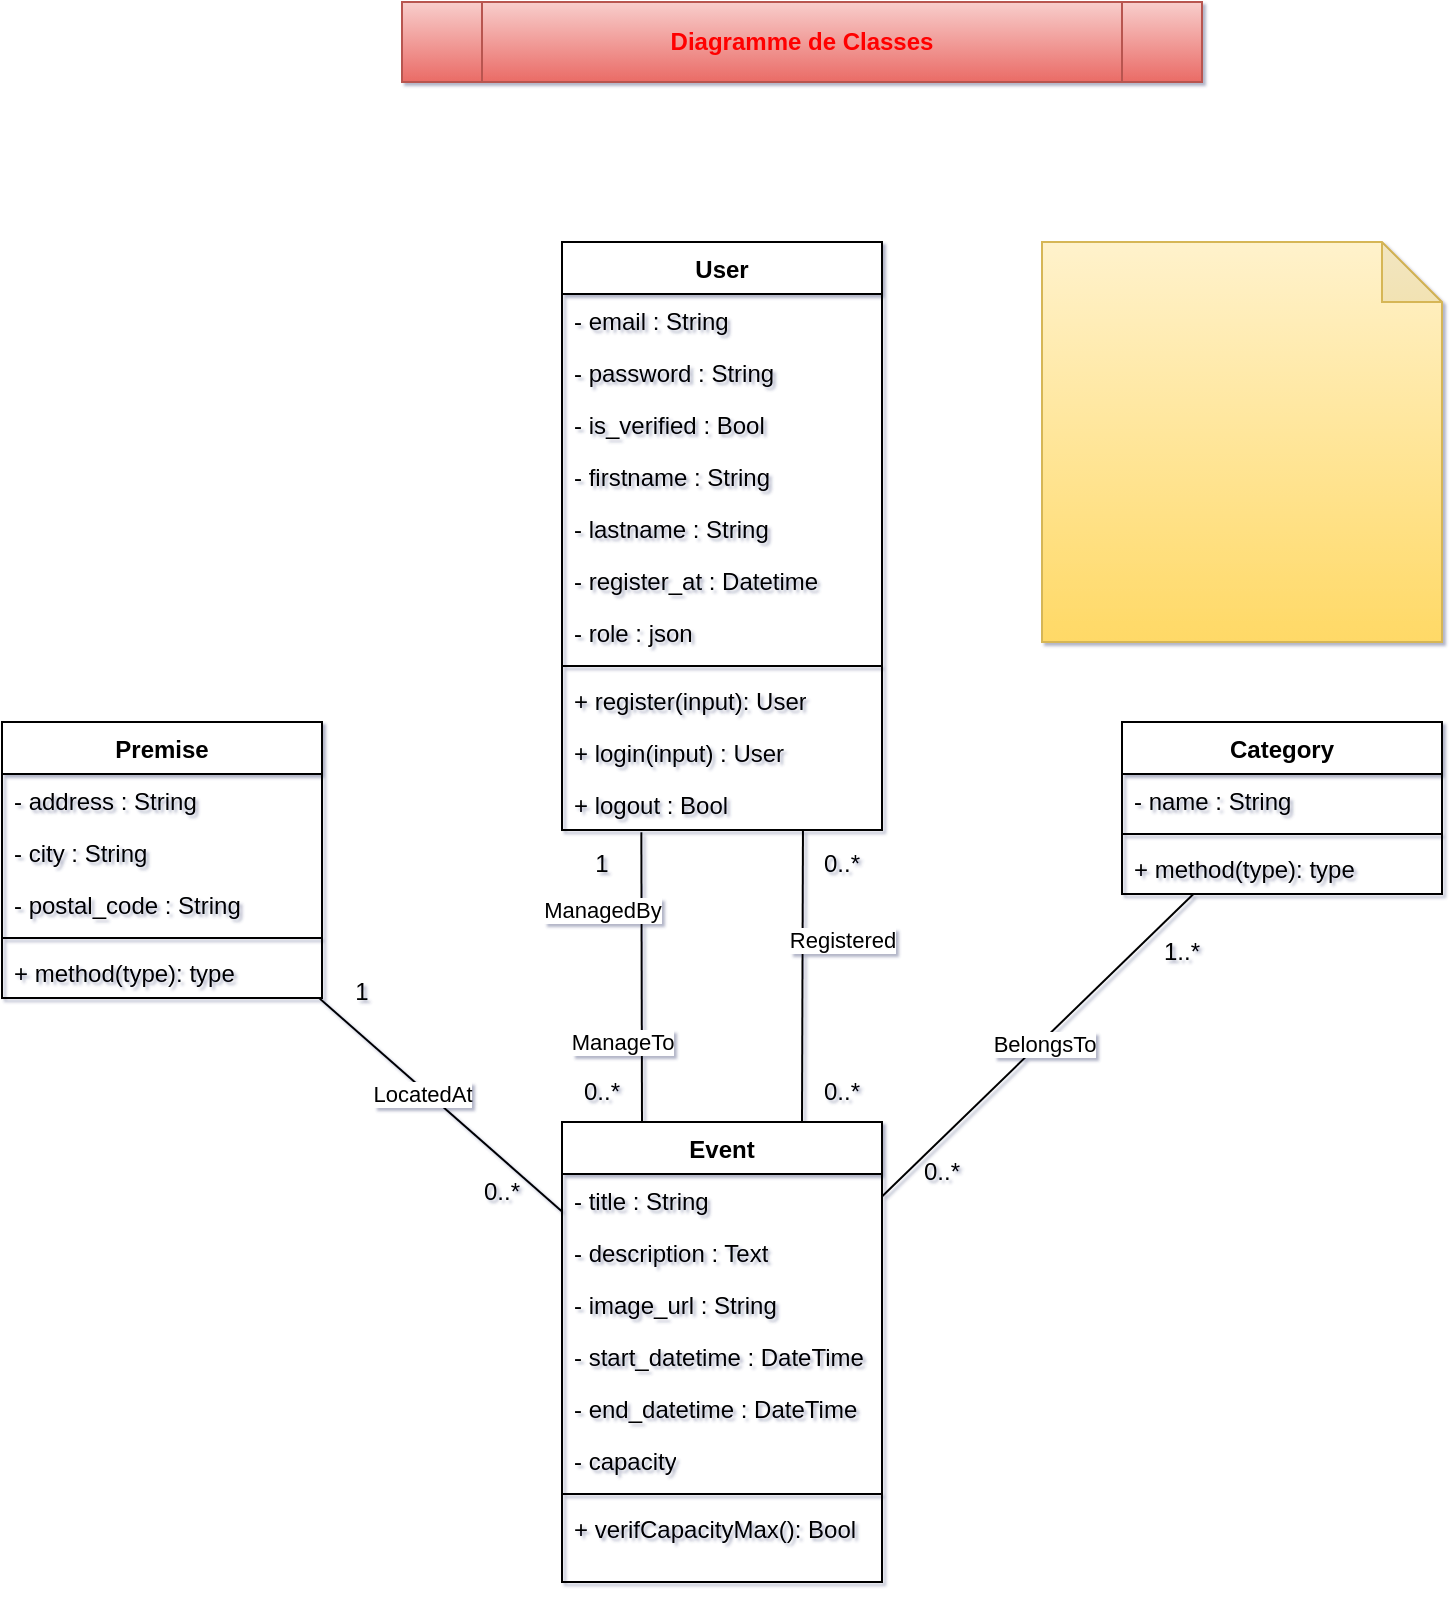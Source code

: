 <mxfile version="28.2.5">
  <diagram name="Page-1" id="PCsEB7HsUW_G8YdbMCWA">
    <mxGraphModel dx="983" dy="518" grid="1" gridSize="10" guides="1" tooltips="1" connect="1" arrows="1" fold="1" page="1" pageScale="1" pageWidth="827" pageHeight="1169" math="0" shadow="1">
      <root>
        <mxCell id="0" />
        <mxCell id="1" parent="0" />
        <mxCell id="VlfzjaUwSPDD4wBWdcZH-5" value="&lt;font style=&quot;color: light-dark(rgb(255, 0, 0), rgb(237, 237, 237));&quot;&gt;&lt;b&gt;Diagramme de Classes&lt;/b&gt;&lt;/font&gt;" style="shape=process;whiteSpace=wrap;html=1;backgroundOutline=1;fillColor=#f8cecc;strokeColor=#b85450;gradientColor=#ea6b66;" vertex="1" parent="1">
          <mxGeometry x="240" y="40" width="400" height="40" as="geometry" />
        </mxCell>
        <mxCell id="VlfzjaUwSPDD4wBWdcZH-44" style="rounded=0;orthogonalLoop=1;jettySize=auto;html=1;endArrow=none;endFill=0;exitX=0.248;exitY=1.042;exitDx=0;exitDy=0;exitPerimeter=0;entryX=0.25;entryY=0;entryDx=0;entryDy=0;" edge="1" parent="1" source="VlfzjaUwSPDD4wBWdcZH-49" target="VlfzjaUwSPDD4wBWdcZH-25">
          <mxGeometry relative="1" as="geometry" />
        </mxCell>
        <mxCell id="VlfzjaUwSPDD4wBWdcZH-61" value="ManageTo" style="edgeLabel;html=1;align=center;verticalAlign=middle;resizable=0;points=[];" vertex="1" connectable="0" parent="VlfzjaUwSPDD4wBWdcZH-44">
          <mxGeometry x="-0.096" relative="1" as="geometry">
            <mxPoint x="-10" y="39" as="offset" />
          </mxGeometry>
        </mxCell>
        <mxCell id="VlfzjaUwSPDD4wBWdcZH-63" value="ManagedBy" style="edgeLabel;html=1;align=center;verticalAlign=middle;resizable=0;points=[];" vertex="1" connectable="0" parent="VlfzjaUwSPDD4wBWdcZH-44">
          <mxGeometry x="-0.467" y="-1" relative="1" as="geometry">
            <mxPoint x="-19" as="offset" />
          </mxGeometry>
        </mxCell>
        <mxCell id="VlfzjaUwSPDD4wBWdcZH-15" value="User" style="swimlane;fontStyle=1;align=center;verticalAlign=top;childLayout=stackLayout;horizontal=1;startSize=26;horizontalStack=0;resizeParent=1;resizeParentMax=0;resizeLast=0;collapsible=1;marginBottom=0;whiteSpace=wrap;html=1;" vertex="1" parent="1">
          <mxGeometry x="320" y="160" width="160" height="294" as="geometry" />
        </mxCell>
        <mxCell id="VlfzjaUwSPDD4wBWdcZH-16" value="- email : String" style="text;strokeColor=none;fillColor=none;align=left;verticalAlign=top;spacingLeft=4;spacingRight=4;overflow=hidden;rotatable=0;points=[[0,0.5],[1,0.5]];portConstraint=eastwest;whiteSpace=wrap;html=1;" vertex="1" parent="VlfzjaUwSPDD4wBWdcZH-15">
          <mxGeometry y="26" width="160" height="26" as="geometry" />
        </mxCell>
        <mxCell id="VlfzjaUwSPDD4wBWdcZH-20" value="- password : String" style="text;strokeColor=none;fillColor=none;align=left;verticalAlign=top;spacingLeft=4;spacingRight=4;overflow=hidden;rotatable=0;points=[[0,0.5],[1,0.5]];portConstraint=eastwest;whiteSpace=wrap;html=1;" vertex="1" parent="VlfzjaUwSPDD4wBWdcZH-15">
          <mxGeometry y="52" width="160" height="26" as="geometry" />
        </mxCell>
        <mxCell id="VlfzjaUwSPDD4wBWdcZH-19" value="- is_verified : Bool" style="text;strokeColor=none;fillColor=none;align=left;verticalAlign=top;spacingLeft=4;spacingRight=4;overflow=hidden;rotatable=0;points=[[0,0.5],[1,0.5]];portConstraint=eastwest;whiteSpace=wrap;html=1;" vertex="1" parent="VlfzjaUwSPDD4wBWdcZH-15">
          <mxGeometry y="78" width="160" height="26" as="geometry" />
        </mxCell>
        <mxCell id="VlfzjaUwSPDD4wBWdcZH-21" value="- firstname : String" style="text;strokeColor=none;fillColor=none;align=left;verticalAlign=top;spacingLeft=4;spacingRight=4;overflow=hidden;rotatable=0;points=[[0,0.5],[1,0.5]];portConstraint=eastwest;whiteSpace=wrap;html=1;" vertex="1" parent="VlfzjaUwSPDD4wBWdcZH-15">
          <mxGeometry y="104" width="160" height="26" as="geometry" />
        </mxCell>
        <mxCell id="VlfzjaUwSPDD4wBWdcZH-22" value="- lastname : String" style="text;strokeColor=none;fillColor=none;align=left;verticalAlign=top;spacingLeft=4;spacingRight=4;overflow=hidden;rotatable=0;points=[[0,0.5],[1,0.5]];portConstraint=eastwest;whiteSpace=wrap;html=1;" vertex="1" parent="VlfzjaUwSPDD4wBWdcZH-15">
          <mxGeometry y="130" width="160" height="26" as="geometry" />
        </mxCell>
        <mxCell id="VlfzjaUwSPDD4wBWdcZH-23" value="- register_at : Datetime" style="text;strokeColor=none;fillColor=none;align=left;verticalAlign=top;spacingLeft=4;spacingRight=4;overflow=hidden;rotatable=0;points=[[0,0.5],[1,0.5]];portConstraint=eastwest;whiteSpace=wrap;html=1;" vertex="1" parent="VlfzjaUwSPDD4wBWdcZH-15">
          <mxGeometry y="156" width="160" height="26" as="geometry" />
        </mxCell>
        <mxCell id="VlfzjaUwSPDD4wBWdcZH-24" value="- role : json" style="text;strokeColor=none;fillColor=none;align=left;verticalAlign=top;spacingLeft=4;spacingRight=4;overflow=hidden;rotatable=0;points=[[0,0.5],[1,0.5]];portConstraint=eastwest;whiteSpace=wrap;html=1;" vertex="1" parent="VlfzjaUwSPDD4wBWdcZH-15">
          <mxGeometry y="182" width="160" height="26" as="geometry" />
        </mxCell>
        <mxCell id="VlfzjaUwSPDD4wBWdcZH-17" value="" style="line;strokeWidth=1;fillColor=none;align=left;verticalAlign=middle;spacingTop=-1;spacingLeft=3;spacingRight=3;rotatable=0;labelPosition=right;points=[];portConstraint=eastwest;strokeColor=inherit;" vertex="1" parent="VlfzjaUwSPDD4wBWdcZH-15">
          <mxGeometry y="208" width="160" height="8" as="geometry" />
        </mxCell>
        <mxCell id="VlfzjaUwSPDD4wBWdcZH-18" value="+ register(input): User" style="text;strokeColor=none;fillColor=none;align=left;verticalAlign=top;spacingLeft=4;spacingRight=4;overflow=hidden;rotatable=0;points=[[0,0.5],[1,0.5]];portConstraint=eastwest;whiteSpace=wrap;html=1;" vertex="1" parent="VlfzjaUwSPDD4wBWdcZH-15">
          <mxGeometry y="216" width="160" height="26" as="geometry" />
        </mxCell>
        <mxCell id="VlfzjaUwSPDD4wBWdcZH-48" value="+ login(input) : User" style="text;strokeColor=none;fillColor=none;align=left;verticalAlign=top;spacingLeft=4;spacingRight=4;overflow=hidden;rotatable=0;points=[[0,0.5],[1,0.5]];portConstraint=eastwest;whiteSpace=wrap;html=1;" vertex="1" parent="VlfzjaUwSPDD4wBWdcZH-15">
          <mxGeometry y="242" width="160" height="26" as="geometry" />
        </mxCell>
        <mxCell id="VlfzjaUwSPDD4wBWdcZH-49" value="+ logout : Bool" style="text;strokeColor=none;fillColor=none;align=left;verticalAlign=top;spacingLeft=4;spacingRight=4;overflow=hidden;rotatable=0;points=[[0,0.5],[1,0.5]];portConstraint=eastwest;whiteSpace=wrap;html=1;" vertex="1" parent="VlfzjaUwSPDD4wBWdcZH-15">
          <mxGeometry y="268" width="160" height="26" as="geometry" />
        </mxCell>
        <mxCell id="VlfzjaUwSPDD4wBWdcZH-25" value="Event" style="swimlane;fontStyle=1;align=center;verticalAlign=top;childLayout=stackLayout;horizontal=1;startSize=26;horizontalStack=0;resizeParent=1;resizeParentMax=0;resizeLast=0;collapsible=1;marginBottom=0;whiteSpace=wrap;html=1;" vertex="1" parent="1">
          <mxGeometry x="320" y="600" width="160" height="230" as="geometry" />
        </mxCell>
        <mxCell id="VlfzjaUwSPDD4wBWdcZH-26" value="- title : String" style="text;strokeColor=none;fillColor=none;align=left;verticalAlign=top;spacingLeft=4;spacingRight=4;overflow=hidden;rotatable=0;points=[[0,0.5],[1,0.5]];portConstraint=eastwest;whiteSpace=wrap;html=1;" vertex="1" parent="VlfzjaUwSPDD4wBWdcZH-25">
          <mxGeometry y="26" width="160" height="26" as="geometry" />
        </mxCell>
        <mxCell id="VlfzjaUwSPDD4wBWdcZH-31" value="- description : Text" style="text;strokeColor=none;fillColor=none;align=left;verticalAlign=top;spacingLeft=4;spacingRight=4;overflow=hidden;rotatable=0;points=[[0,0.5],[1,0.5]];portConstraint=eastwest;whiteSpace=wrap;html=1;" vertex="1" parent="VlfzjaUwSPDD4wBWdcZH-25">
          <mxGeometry y="52" width="160" height="26" as="geometry" />
        </mxCell>
        <mxCell id="VlfzjaUwSPDD4wBWdcZH-32" value="- image_url : String" style="text;strokeColor=none;fillColor=none;align=left;verticalAlign=top;spacingLeft=4;spacingRight=4;overflow=hidden;rotatable=0;points=[[0,0.5],[1,0.5]];portConstraint=eastwest;whiteSpace=wrap;html=1;" vertex="1" parent="VlfzjaUwSPDD4wBWdcZH-25">
          <mxGeometry y="78" width="160" height="26" as="geometry" />
        </mxCell>
        <mxCell id="VlfzjaUwSPDD4wBWdcZH-30" value="- start_datetime : DateTime" style="text;strokeColor=none;fillColor=none;align=left;verticalAlign=top;spacingLeft=4;spacingRight=4;overflow=hidden;rotatable=0;points=[[0,0.5],[1,0.5]];portConstraint=eastwest;whiteSpace=wrap;html=1;" vertex="1" parent="VlfzjaUwSPDD4wBWdcZH-25">
          <mxGeometry y="104" width="160" height="26" as="geometry" />
        </mxCell>
        <mxCell id="VlfzjaUwSPDD4wBWdcZH-29" value="- end_datetime : DateTime" style="text;strokeColor=none;fillColor=none;align=left;verticalAlign=top;spacingLeft=4;spacingRight=4;overflow=hidden;rotatable=0;points=[[0,0.5],[1,0.5]];portConstraint=eastwest;whiteSpace=wrap;html=1;" vertex="1" parent="VlfzjaUwSPDD4wBWdcZH-25">
          <mxGeometry y="130" width="160" height="26" as="geometry" />
        </mxCell>
        <mxCell id="VlfzjaUwSPDD4wBWdcZH-66" value="- capacity" style="text;strokeColor=none;fillColor=none;align=left;verticalAlign=top;spacingLeft=4;spacingRight=4;overflow=hidden;rotatable=0;points=[[0,0.5],[1,0.5]];portConstraint=eastwest;whiteSpace=wrap;html=1;" vertex="1" parent="VlfzjaUwSPDD4wBWdcZH-25">
          <mxGeometry y="156" width="160" height="26" as="geometry" />
        </mxCell>
        <mxCell id="VlfzjaUwSPDD4wBWdcZH-27" value="" style="line;strokeWidth=1;fillColor=none;align=left;verticalAlign=middle;spacingTop=-1;spacingLeft=3;spacingRight=3;rotatable=0;labelPosition=right;points=[];portConstraint=eastwest;strokeColor=inherit;" vertex="1" parent="VlfzjaUwSPDD4wBWdcZH-25">
          <mxGeometry y="182" width="160" height="8" as="geometry" />
        </mxCell>
        <mxCell id="VlfzjaUwSPDD4wBWdcZH-28" value="+ verifCapacityMax(): Bool" style="text;strokeColor=none;fillColor=none;align=left;verticalAlign=top;spacingLeft=4;spacingRight=4;overflow=hidden;rotatable=0;points=[[0,0.5],[1,0.5]];portConstraint=eastwest;whiteSpace=wrap;html=1;" vertex="1" parent="VlfzjaUwSPDD4wBWdcZH-25">
          <mxGeometry y="190" width="160" height="40" as="geometry" />
        </mxCell>
        <mxCell id="VlfzjaUwSPDD4wBWdcZH-46" style="rounded=0;orthogonalLoop=1;jettySize=auto;html=1;endArrow=none;endFill=0;" edge="1" parent="1" source="VlfzjaUwSPDD4wBWdcZH-33" target="VlfzjaUwSPDD4wBWdcZH-25">
          <mxGeometry relative="1" as="geometry" />
        </mxCell>
        <mxCell id="VlfzjaUwSPDD4wBWdcZH-62" value="BelongsTo" style="edgeLabel;html=1;align=center;verticalAlign=middle;resizable=0;points=[];" vertex="1" connectable="0" parent="VlfzjaUwSPDD4wBWdcZH-46">
          <mxGeometry x="0.441" y="1" relative="1" as="geometry">
            <mxPoint x="37" y="-35" as="offset" />
          </mxGeometry>
        </mxCell>
        <mxCell id="VlfzjaUwSPDD4wBWdcZH-33" value="Category" style="swimlane;fontStyle=1;align=center;verticalAlign=top;childLayout=stackLayout;horizontal=1;startSize=26;horizontalStack=0;resizeParent=1;resizeParentMax=0;resizeLast=0;collapsible=1;marginBottom=0;whiteSpace=wrap;html=1;" vertex="1" parent="1">
          <mxGeometry x="600" y="400" width="160" height="86" as="geometry" />
        </mxCell>
        <mxCell id="VlfzjaUwSPDD4wBWdcZH-34" value="- name : String" style="text;strokeColor=none;fillColor=none;align=left;verticalAlign=top;spacingLeft=4;spacingRight=4;overflow=hidden;rotatable=0;points=[[0,0.5],[1,0.5]];portConstraint=eastwest;whiteSpace=wrap;html=1;" vertex="1" parent="VlfzjaUwSPDD4wBWdcZH-33">
          <mxGeometry y="26" width="160" height="26" as="geometry" />
        </mxCell>
        <mxCell id="VlfzjaUwSPDD4wBWdcZH-35" value="" style="line;strokeWidth=1;fillColor=none;align=left;verticalAlign=middle;spacingTop=-1;spacingLeft=3;spacingRight=3;rotatable=0;labelPosition=right;points=[];portConstraint=eastwest;strokeColor=inherit;" vertex="1" parent="VlfzjaUwSPDD4wBWdcZH-33">
          <mxGeometry y="52" width="160" height="8" as="geometry" />
        </mxCell>
        <mxCell id="VlfzjaUwSPDD4wBWdcZH-36" value="+ method(type): type" style="text;strokeColor=none;fillColor=none;align=left;verticalAlign=top;spacingLeft=4;spacingRight=4;overflow=hidden;rotatable=0;points=[[0,0.5],[1,0.5]];portConstraint=eastwest;whiteSpace=wrap;html=1;" vertex="1" parent="VlfzjaUwSPDD4wBWdcZH-33">
          <mxGeometry y="60" width="160" height="26" as="geometry" />
        </mxCell>
        <mxCell id="VlfzjaUwSPDD4wBWdcZH-47" style="rounded=0;orthogonalLoop=1;jettySize=auto;html=1;endArrow=none;endFill=0;" edge="1" parent="1" source="VlfzjaUwSPDD4wBWdcZH-37" target="VlfzjaUwSPDD4wBWdcZH-25">
          <mxGeometry relative="1" as="geometry" />
        </mxCell>
        <mxCell id="VlfzjaUwSPDD4wBWdcZH-65" value="LocatedAt" style="edgeLabel;html=1;align=center;verticalAlign=middle;resizable=0;points=[];" vertex="1" connectable="0" parent="VlfzjaUwSPDD4wBWdcZH-47">
          <mxGeometry x="-0.139" y="-2" relative="1" as="geometry">
            <mxPoint as="offset" />
          </mxGeometry>
        </mxCell>
        <mxCell id="VlfzjaUwSPDD4wBWdcZH-37" value="Premise" style="swimlane;fontStyle=1;align=center;verticalAlign=top;childLayout=stackLayout;horizontal=1;startSize=26;horizontalStack=0;resizeParent=1;resizeParentMax=0;resizeLast=0;collapsible=1;marginBottom=0;whiteSpace=wrap;html=1;" vertex="1" parent="1">
          <mxGeometry x="40" y="400" width="160" height="138" as="geometry" />
        </mxCell>
        <mxCell id="VlfzjaUwSPDD4wBWdcZH-38" value="- address : String" style="text;strokeColor=none;fillColor=none;align=left;verticalAlign=top;spacingLeft=4;spacingRight=4;overflow=hidden;rotatable=0;points=[[0,0.5],[1,0.5]];portConstraint=eastwest;whiteSpace=wrap;html=1;" vertex="1" parent="VlfzjaUwSPDD4wBWdcZH-37">
          <mxGeometry y="26" width="160" height="26" as="geometry" />
        </mxCell>
        <mxCell id="VlfzjaUwSPDD4wBWdcZH-43" value="- city : String" style="text;strokeColor=none;fillColor=none;align=left;verticalAlign=top;spacingLeft=4;spacingRight=4;overflow=hidden;rotatable=0;points=[[0,0.5],[1,0.5]];portConstraint=eastwest;whiteSpace=wrap;html=1;" vertex="1" parent="VlfzjaUwSPDD4wBWdcZH-37">
          <mxGeometry y="52" width="160" height="26" as="geometry" />
        </mxCell>
        <mxCell id="VlfzjaUwSPDD4wBWdcZH-42" value="- postal_code : String" style="text;strokeColor=none;fillColor=none;align=left;verticalAlign=top;spacingLeft=4;spacingRight=4;overflow=hidden;rotatable=0;points=[[0,0.5],[1,0.5]];portConstraint=eastwest;whiteSpace=wrap;html=1;" vertex="1" parent="VlfzjaUwSPDD4wBWdcZH-37">
          <mxGeometry y="78" width="160" height="26" as="geometry" />
        </mxCell>
        <mxCell id="VlfzjaUwSPDD4wBWdcZH-39" value="" style="line;strokeWidth=1;fillColor=none;align=left;verticalAlign=middle;spacingTop=-1;spacingLeft=3;spacingRight=3;rotatable=0;labelPosition=right;points=[];portConstraint=eastwest;strokeColor=inherit;" vertex="1" parent="VlfzjaUwSPDD4wBWdcZH-37">
          <mxGeometry y="104" width="160" height="8" as="geometry" />
        </mxCell>
        <mxCell id="VlfzjaUwSPDD4wBWdcZH-40" value="+ method(type): type" style="text;strokeColor=none;fillColor=none;align=left;verticalAlign=top;spacingLeft=4;spacingRight=4;overflow=hidden;rotatable=0;points=[[0,0.5],[1,0.5]];portConstraint=eastwest;whiteSpace=wrap;html=1;" vertex="1" parent="VlfzjaUwSPDD4wBWdcZH-37">
          <mxGeometry y="112" width="160" height="26" as="geometry" />
        </mxCell>
        <mxCell id="VlfzjaUwSPDD4wBWdcZH-51" style="rounded=0;orthogonalLoop=1;jettySize=auto;html=1;endArrow=none;endFill=0;exitX=0.753;exitY=1.016;exitDx=0;exitDy=0;exitPerimeter=0;entryX=0.75;entryY=0;entryDx=0;entryDy=0;" edge="1" parent="1" source="VlfzjaUwSPDD4wBWdcZH-49" target="VlfzjaUwSPDD4wBWdcZH-25">
          <mxGeometry relative="1" as="geometry">
            <mxPoint x="430" y="520" as="sourcePoint" />
            <mxPoint x="430" y="665" as="targetPoint" />
          </mxGeometry>
        </mxCell>
        <mxCell id="VlfzjaUwSPDD4wBWdcZH-60" value="Registered" style="edgeLabel;html=1;align=center;verticalAlign=middle;resizable=0;points=[];" vertex="1" connectable="0" parent="VlfzjaUwSPDD4wBWdcZH-51">
          <mxGeometry x="0.014" y="2" relative="1" as="geometry">
            <mxPoint x="18" y="-20" as="offset" />
          </mxGeometry>
        </mxCell>
        <mxCell id="VlfzjaUwSPDD4wBWdcZH-52" value="1..*" style="text;html=1;align=center;verticalAlign=middle;whiteSpace=wrap;rounded=0;" vertex="1" parent="1">
          <mxGeometry x="600" y="500" width="60" height="30" as="geometry" />
        </mxCell>
        <mxCell id="VlfzjaUwSPDD4wBWdcZH-53" value="0..*" style="text;html=1;align=center;verticalAlign=middle;whiteSpace=wrap;rounded=0;" vertex="1" parent="1">
          <mxGeometry x="480" y="610" width="60" height="30" as="geometry" />
        </mxCell>
        <mxCell id="VlfzjaUwSPDD4wBWdcZH-54" value="0..*" style="text;html=1;align=center;verticalAlign=middle;whiteSpace=wrap;rounded=0;" vertex="1" parent="1">
          <mxGeometry x="430" y="570" width="60" height="30" as="geometry" />
        </mxCell>
        <mxCell id="VlfzjaUwSPDD4wBWdcZH-55" value="0..*" style="text;html=1;align=center;verticalAlign=middle;whiteSpace=wrap;rounded=0;" vertex="1" parent="1">
          <mxGeometry x="430" y="456" width="60" height="30" as="geometry" />
        </mxCell>
        <mxCell id="VlfzjaUwSPDD4wBWdcZH-56" value="0..*" style="text;html=1;align=center;verticalAlign=middle;whiteSpace=wrap;rounded=0;" vertex="1" parent="1">
          <mxGeometry x="310" y="570" width="60" height="30" as="geometry" />
        </mxCell>
        <mxCell id="VlfzjaUwSPDD4wBWdcZH-57" value="1" style="text;html=1;align=center;verticalAlign=middle;whiteSpace=wrap;rounded=0;" vertex="1" parent="1">
          <mxGeometry x="310" y="456" width="60" height="30" as="geometry" />
        </mxCell>
        <mxCell id="VlfzjaUwSPDD4wBWdcZH-58" value="0..*" style="text;html=1;align=center;verticalAlign=middle;whiteSpace=wrap;rounded=0;" vertex="1" parent="1">
          <mxGeometry x="260" y="620" width="60" height="30" as="geometry" />
        </mxCell>
        <mxCell id="VlfzjaUwSPDD4wBWdcZH-59" value="1" style="text;html=1;align=center;verticalAlign=middle;whiteSpace=wrap;rounded=0;" vertex="1" parent="1">
          <mxGeometry x="190" y="520" width="60" height="30" as="geometry" />
        </mxCell>
        <mxCell id="VlfzjaUwSPDD4wBWdcZH-67" value="" style="shape=note;whiteSpace=wrap;html=1;backgroundOutline=1;darkOpacity=0.05;fillColor=#fff2cc;gradientColor=#ffd966;strokeColor=#d6b656;" vertex="1" parent="1">
          <mxGeometry x="560" y="160" width="200" height="200" as="geometry" />
        </mxCell>
      </root>
    </mxGraphModel>
  </diagram>
</mxfile>

